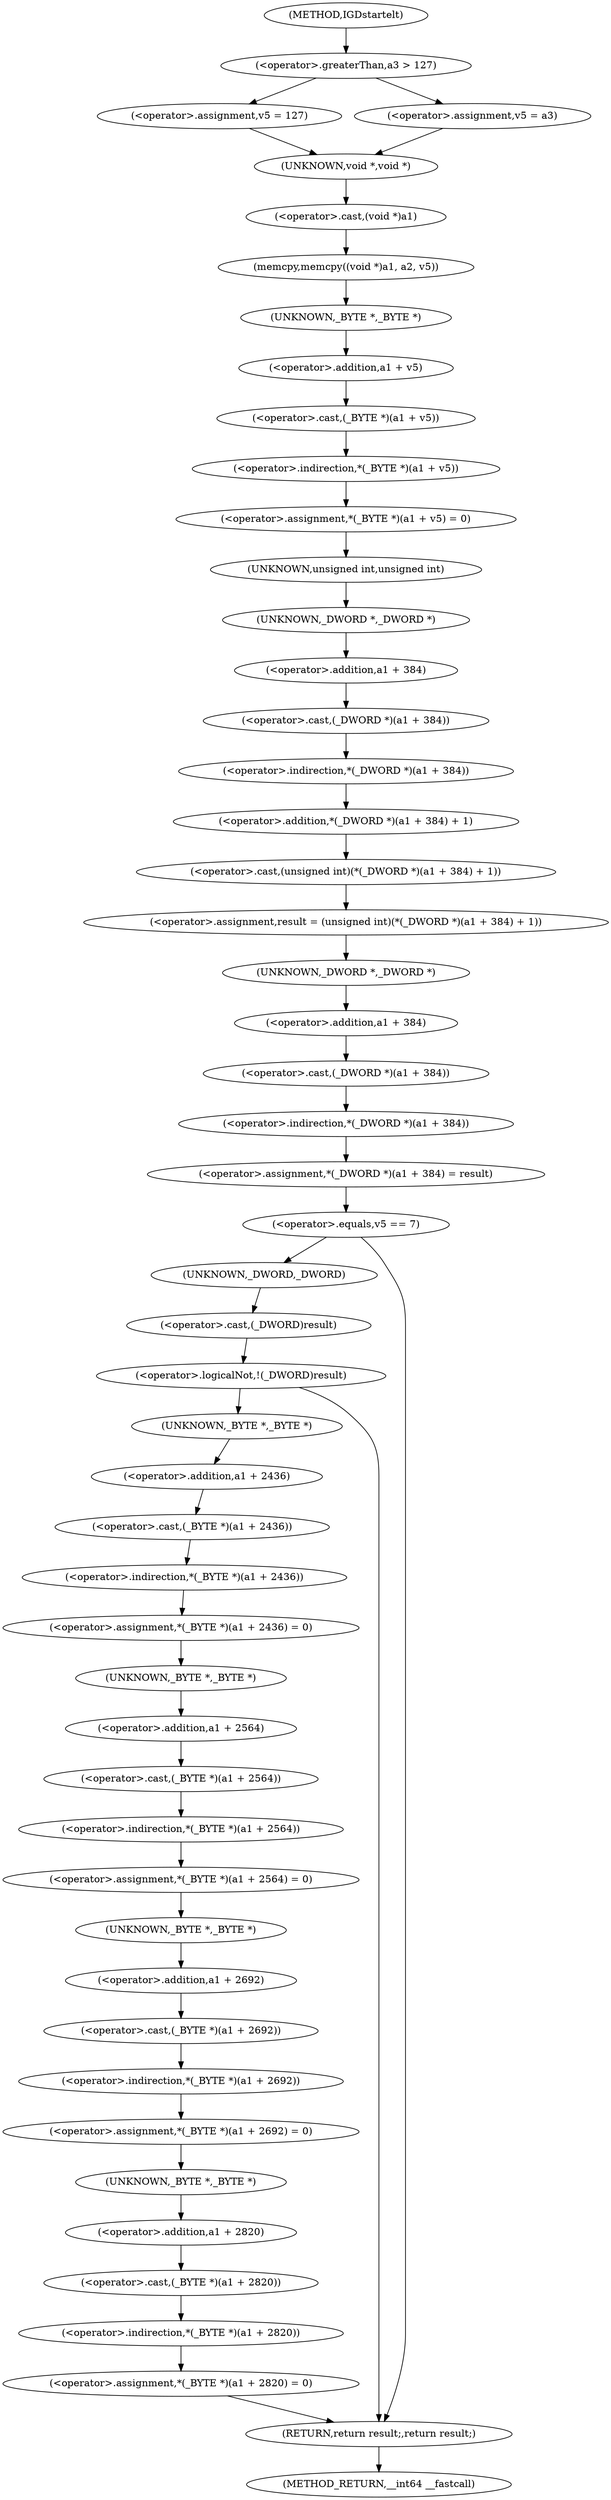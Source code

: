 digraph IGDstartelt {  
"1000111" [label = "(<operator>.greaterThan,a3 > 127)" ]
"1000114" [label = "(<operator>.assignment,v5 = 127)" ]
"1000118" [label = "(<operator>.assignment,v5 = a3)" ]
"1000121" [label = "(memcpy,memcpy((void *)a1, a2, v5))" ]
"1000122" [label = "(<operator>.cast,(void *)a1)" ]
"1000123" [label = "(UNKNOWN,void *,void *)" ]
"1000127" [label = "(<operator>.assignment,*(_BYTE *)(a1 + v5) = 0)" ]
"1000128" [label = "(<operator>.indirection,*(_BYTE *)(a1 + v5))" ]
"1000129" [label = "(<operator>.cast,(_BYTE *)(a1 + v5))" ]
"1000130" [label = "(UNKNOWN,_BYTE *,_BYTE *)" ]
"1000131" [label = "(<operator>.addition,a1 + v5)" ]
"1000135" [label = "(<operator>.assignment,result = (unsigned int)(*(_DWORD *)(a1 + 384) + 1))" ]
"1000137" [label = "(<operator>.cast,(unsigned int)(*(_DWORD *)(a1 + 384) + 1))" ]
"1000138" [label = "(UNKNOWN,unsigned int,unsigned int)" ]
"1000139" [label = "(<operator>.addition,*(_DWORD *)(a1 + 384) + 1)" ]
"1000140" [label = "(<operator>.indirection,*(_DWORD *)(a1 + 384))" ]
"1000141" [label = "(<operator>.cast,(_DWORD *)(a1 + 384))" ]
"1000142" [label = "(UNKNOWN,_DWORD *,_DWORD *)" ]
"1000143" [label = "(<operator>.addition,a1 + 384)" ]
"1000147" [label = "(<operator>.assignment,*(_DWORD *)(a1 + 384) = result)" ]
"1000148" [label = "(<operator>.indirection,*(_DWORD *)(a1 + 384))" ]
"1000149" [label = "(<operator>.cast,(_DWORD *)(a1 + 384))" ]
"1000150" [label = "(UNKNOWN,_DWORD *,_DWORD *)" ]
"1000151" [label = "(<operator>.addition,a1 + 384)" ]
"1000156" [label = "(<operator>.equals,v5 == 7)" ]
"1000161" [label = "(<operator>.logicalNot,!(_DWORD)result)" ]
"1000162" [label = "(<operator>.cast,(_DWORD)result)" ]
"1000163" [label = "(UNKNOWN,_DWORD,_DWORD)" ]
"1000166" [label = "(<operator>.assignment,*(_BYTE *)(a1 + 2436) = 0)" ]
"1000167" [label = "(<operator>.indirection,*(_BYTE *)(a1 + 2436))" ]
"1000168" [label = "(<operator>.cast,(_BYTE *)(a1 + 2436))" ]
"1000169" [label = "(UNKNOWN,_BYTE *,_BYTE *)" ]
"1000170" [label = "(<operator>.addition,a1 + 2436)" ]
"1000174" [label = "(<operator>.assignment,*(_BYTE *)(a1 + 2564) = 0)" ]
"1000175" [label = "(<operator>.indirection,*(_BYTE *)(a1 + 2564))" ]
"1000176" [label = "(<operator>.cast,(_BYTE *)(a1 + 2564))" ]
"1000177" [label = "(UNKNOWN,_BYTE *,_BYTE *)" ]
"1000178" [label = "(<operator>.addition,a1 + 2564)" ]
"1000182" [label = "(<operator>.assignment,*(_BYTE *)(a1 + 2692) = 0)" ]
"1000183" [label = "(<operator>.indirection,*(_BYTE *)(a1 + 2692))" ]
"1000184" [label = "(<operator>.cast,(_BYTE *)(a1 + 2692))" ]
"1000185" [label = "(UNKNOWN,_BYTE *,_BYTE *)" ]
"1000186" [label = "(<operator>.addition,a1 + 2692)" ]
"1000190" [label = "(<operator>.assignment,*(_BYTE *)(a1 + 2820) = 0)" ]
"1000191" [label = "(<operator>.indirection,*(_BYTE *)(a1 + 2820))" ]
"1000192" [label = "(<operator>.cast,(_BYTE *)(a1 + 2820))" ]
"1000193" [label = "(UNKNOWN,_BYTE *,_BYTE *)" ]
"1000194" [label = "(<operator>.addition,a1 + 2820)" ]
"1000198" [label = "(RETURN,return result;,return result;)" ]
"1000103" [label = "(METHOD,IGDstartelt)" ]
"1000200" [label = "(METHOD_RETURN,__int64 __fastcall)" ]
  "1000111" -> "1000114" 
  "1000111" -> "1000118" 
  "1000114" -> "1000123" 
  "1000118" -> "1000123" 
  "1000121" -> "1000130" 
  "1000122" -> "1000121" 
  "1000123" -> "1000122" 
  "1000127" -> "1000138" 
  "1000128" -> "1000127" 
  "1000129" -> "1000128" 
  "1000130" -> "1000131" 
  "1000131" -> "1000129" 
  "1000135" -> "1000150" 
  "1000137" -> "1000135" 
  "1000138" -> "1000142" 
  "1000139" -> "1000137" 
  "1000140" -> "1000139" 
  "1000141" -> "1000140" 
  "1000142" -> "1000143" 
  "1000143" -> "1000141" 
  "1000147" -> "1000156" 
  "1000148" -> "1000147" 
  "1000149" -> "1000148" 
  "1000150" -> "1000151" 
  "1000151" -> "1000149" 
  "1000156" -> "1000163" 
  "1000156" -> "1000198" 
  "1000161" -> "1000169" 
  "1000161" -> "1000198" 
  "1000162" -> "1000161" 
  "1000163" -> "1000162" 
  "1000166" -> "1000177" 
  "1000167" -> "1000166" 
  "1000168" -> "1000167" 
  "1000169" -> "1000170" 
  "1000170" -> "1000168" 
  "1000174" -> "1000185" 
  "1000175" -> "1000174" 
  "1000176" -> "1000175" 
  "1000177" -> "1000178" 
  "1000178" -> "1000176" 
  "1000182" -> "1000193" 
  "1000183" -> "1000182" 
  "1000184" -> "1000183" 
  "1000185" -> "1000186" 
  "1000186" -> "1000184" 
  "1000190" -> "1000198" 
  "1000191" -> "1000190" 
  "1000192" -> "1000191" 
  "1000193" -> "1000194" 
  "1000194" -> "1000192" 
  "1000198" -> "1000200" 
  "1000103" -> "1000111" 
}
